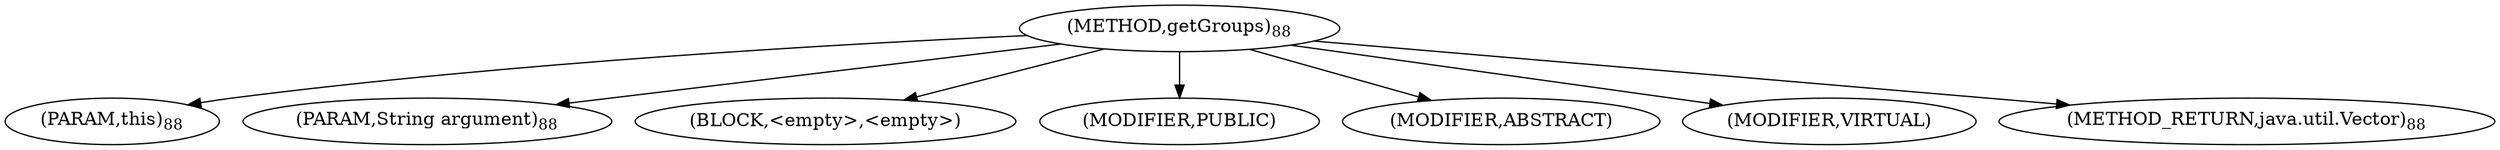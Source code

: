 digraph "getGroups" {  
"32" [label = <(METHOD,getGroups)<SUB>88</SUB>> ]
"33" [label = <(PARAM,this)<SUB>88</SUB>> ]
"34" [label = <(PARAM,String argument)<SUB>88</SUB>> ]
"35" [label = <(BLOCK,&lt;empty&gt;,&lt;empty&gt;)> ]
"36" [label = <(MODIFIER,PUBLIC)> ]
"37" [label = <(MODIFIER,ABSTRACT)> ]
"38" [label = <(MODIFIER,VIRTUAL)> ]
"39" [label = <(METHOD_RETURN,java.util.Vector)<SUB>88</SUB>> ]
  "32" -> "33" 
  "32" -> "34" 
  "32" -> "35" 
  "32" -> "36" 
  "32" -> "37" 
  "32" -> "38" 
  "32" -> "39" 
}
